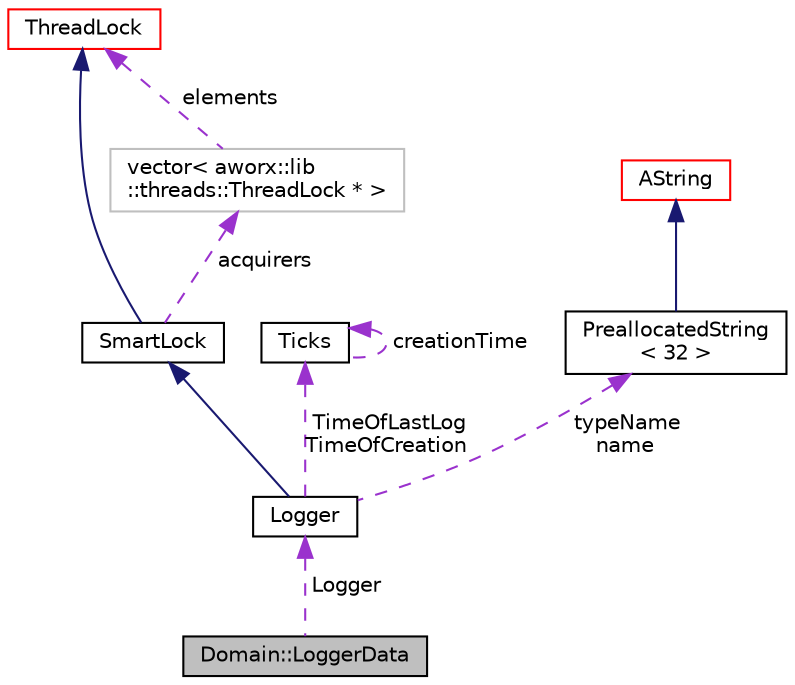 digraph "Domain::LoggerData"
{
  edge [fontname="Helvetica",fontsize="10",labelfontname="Helvetica",labelfontsize="10"];
  node [fontname="Helvetica",fontsize="10",shape=record];
  Node1 [label="Domain::LoggerData",height=0.2,width=0.4,color="black", fillcolor="grey75", style="filled", fontcolor="black"];
  Node2 -> Node1 [dir="back",color="darkorchid3",fontsize="10",style="dashed",label=" Logger" ,fontname="Helvetica"];
  Node2 [label="Logger",height=0.2,width=0.4,color="black", fillcolor="white", style="filled",URL="$classaworx_1_1lox_1_1core_1_1Logger.html"];
  Node3 -> Node2 [dir="back",color="midnightblue",fontsize="10",style="solid",fontname="Helvetica"];
  Node3 [label="SmartLock",height=0.2,width=0.4,color="black", fillcolor="white", style="filled",URL="$classaworx_1_1lib_1_1threads_1_1SmartLock.html"];
  Node4 -> Node3 [dir="back",color="midnightblue",fontsize="10",style="solid",fontname="Helvetica"];
  Node4 [label="ThreadLock",height=0.2,width=0.4,color="red", fillcolor="white", style="filled",URL="$classaworx_1_1lib_1_1threads_1_1ThreadLock.html"];
  Node5 -> Node3 [dir="back",color="darkorchid3",fontsize="10",style="dashed",label=" acquirers" ,fontname="Helvetica"];
  Node5 [label="vector\< aworx::lib\l::threads::ThreadLock * \>",height=0.2,width=0.4,color="grey75", fillcolor="white", style="filled"];
  Node4 -> Node5 [dir="back",color="darkorchid3",fontsize="10",style="dashed",label=" elements" ,fontname="Helvetica"];
  Node6 -> Node2 [dir="back",color="darkorchid3",fontsize="10",style="dashed",label=" TimeOfLastLog\nTimeOfCreation" ,fontname="Helvetica"];
  Node6 [label="Ticks",height=0.2,width=0.4,color="black", fillcolor="white", style="filled",URL="$classaworx_1_1lib_1_1time_1_1Ticks.html"];
  Node6 -> Node6 [dir="back",color="darkorchid3",fontsize="10",style="dashed",label=" creationTime" ,fontname="Helvetica"];
  Node7 -> Node2 [dir="back",color="darkorchid3",fontsize="10",style="dashed",label=" typeName\nname" ,fontname="Helvetica"];
  Node7 [label="PreallocatedString\l\< 32 \>",height=0.2,width=0.4,color="black", fillcolor="white", style="filled",URL="$classaworx_1_1lib_1_1strings_1_1PreallocatedString.html"];
  Node8 -> Node7 [dir="back",color="midnightblue",fontsize="10",style="solid",fontname="Helvetica"];
  Node8 [label="AString",height=0.2,width=0.4,color="red", fillcolor="white", style="filled",URL="$classaworx_1_1lib_1_1strings_1_1AString.html"];
}
